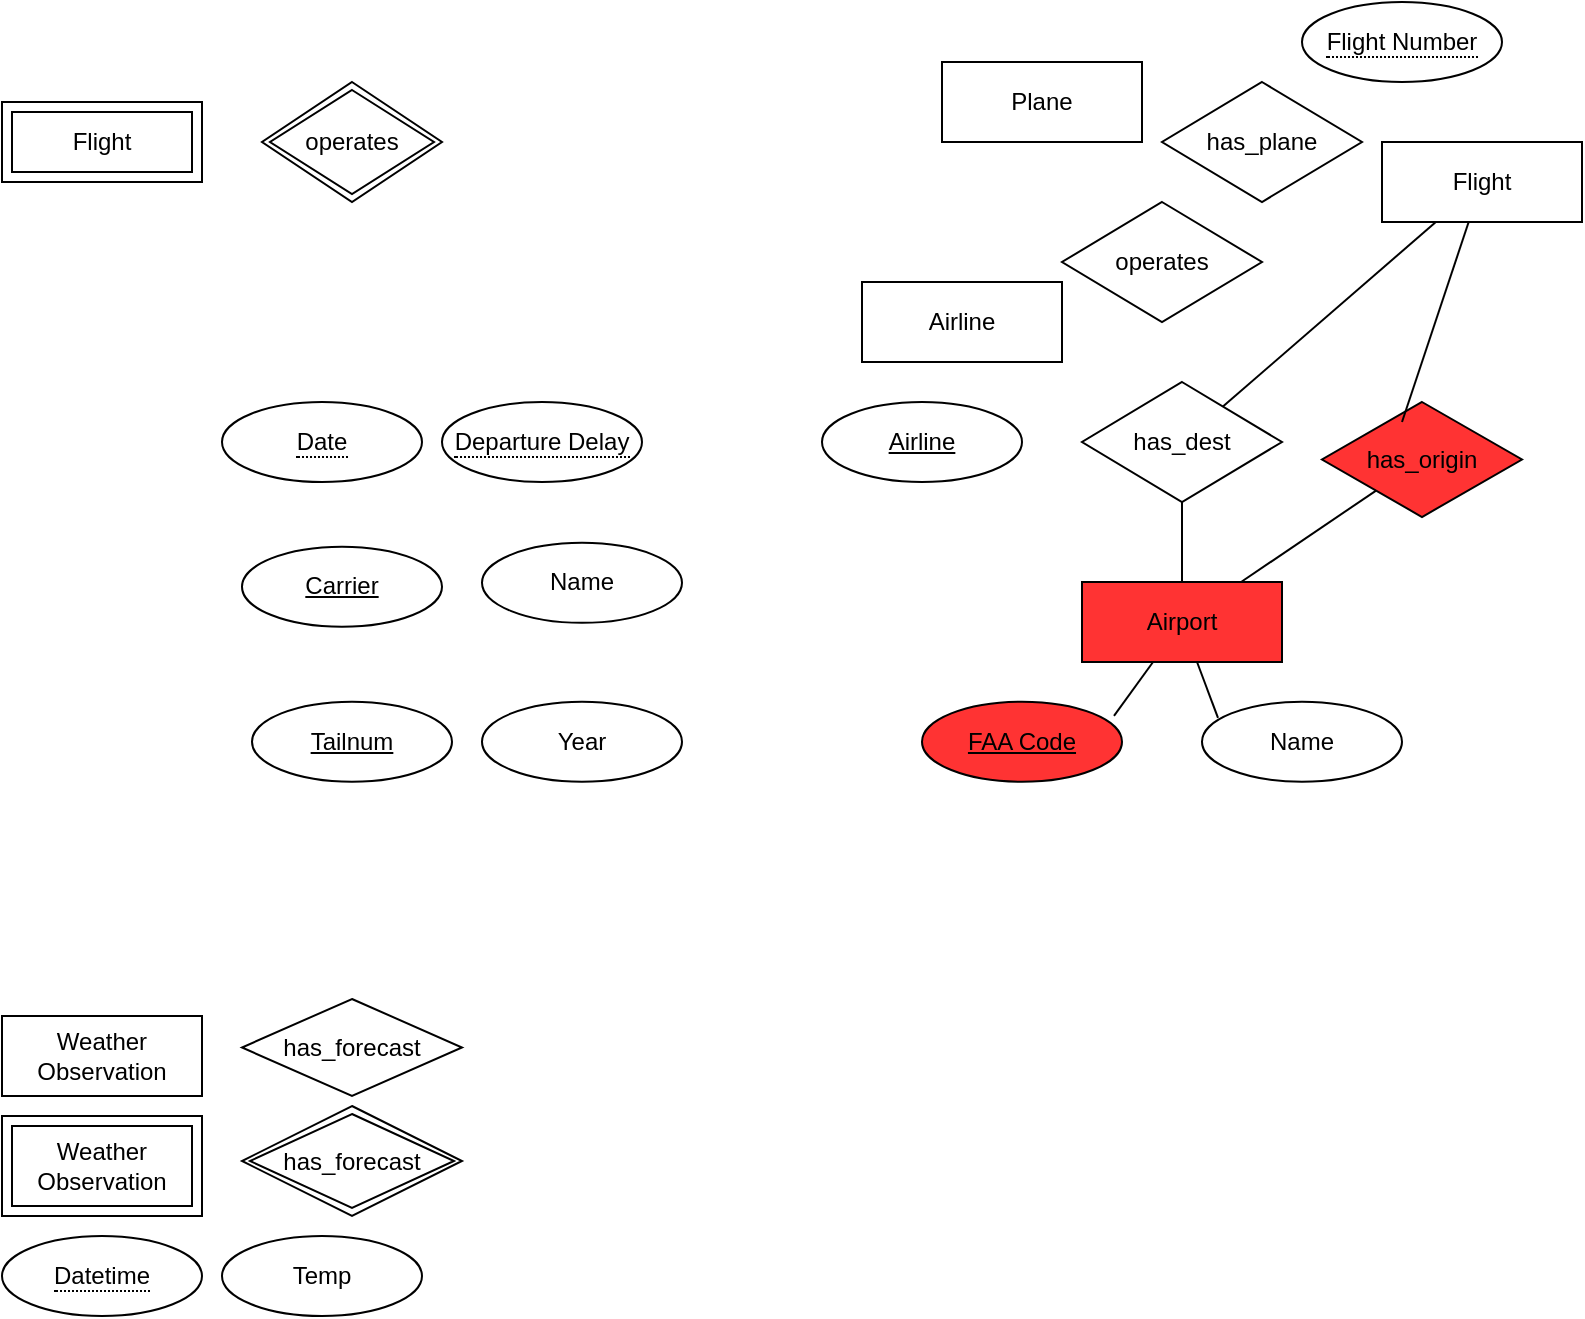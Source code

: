 <mxfile>
    <diagram id="7IQ0KzHX0b90F3QgN_Hj" name="Page-1">
        <mxGraphModel dx="749" dy="605" grid="1" gridSize="10" guides="1" tooltips="1" connect="1" arrows="1" fold="1" page="1" pageScale="1" pageWidth="850" pageHeight="1100" background="#FFFFFF" math="0" shadow="0" adaptiveColors="auto">
            <root>
                <mxCell id="0"/>
                <mxCell id="1" parent="0"/>
                <mxCell id="5" value="has_plane" style="shape=rhombus;perimeter=rhombusPerimeter;whiteSpace=wrap;html=1;align=center;" parent="1" vertex="1">
                    <mxGeometry x="610" y="40" width="100" height="60" as="geometry"/>
                </mxCell>
                <mxCell id="7" value="has_origin" style="shape=rhombus;perimeter=rhombusPerimeter;whiteSpace=wrap;html=1;align=center;fillColor=#FF3333;" parent="1" vertex="1">
                    <mxGeometry x="690" y="200" width="100" height="57.5" as="geometry"/>
                </mxCell>
                <mxCell id="8" value="Plane" style="whiteSpace=wrap;html=1;align=center;" parent="1" vertex="1">
                    <mxGeometry x="500" y="30" width="100" height="40" as="geometry"/>
                </mxCell>
                <mxCell id="9" value="Airline" style="whiteSpace=wrap;html=1;align=center;" parent="1" vertex="1">
                    <mxGeometry x="460" y="140" width="100" height="40" as="geometry"/>
                </mxCell>
                <mxCell id="10" value="Airport" style="whiteSpace=wrap;html=1;align=center;fillColor=#FF3333;" parent="1" vertex="1">
                    <mxGeometry x="570" y="290" width="100" height="40" as="geometry"/>
                </mxCell>
                <mxCell id="13" value="has_dest" style="shape=rhombus;perimeter=rhombusPerimeter;whiteSpace=wrap;html=1;align=center;" parent="1" vertex="1">
                    <mxGeometry x="570" y="190" width="100" height="60" as="geometry"/>
                </mxCell>
                <mxCell id="29" value="Carrier" style="ellipse;whiteSpace=wrap;html=1;align=center;fontStyle=4;" parent="1" vertex="1">
                    <mxGeometry x="150" y="272.36" width="100" height="40" as="geometry"/>
                </mxCell>
                <mxCell id="30" value="Name" style="ellipse;whiteSpace=wrap;html=1;align=center;" parent="1" vertex="1">
                    <mxGeometry x="270" y="270.43" width="100" height="40" as="geometry"/>
                </mxCell>
                <mxCell id="33" value="FAA Code" style="ellipse;whiteSpace=wrap;html=1;align=center;fontStyle=4;fillColor=#FF3333;" parent="1" vertex="1">
                    <mxGeometry x="490" y="349.86" width="100" height="40" as="geometry"/>
                </mxCell>
                <mxCell id="35" value="Tailnum" style="ellipse;whiteSpace=wrap;html=1;align=center;fontStyle=4;" parent="1" vertex="1">
                    <mxGeometry x="155" y="349.86" width="100" height="40" as="geometry"/>
                </mxCell>
                <mxCell id="36" value="Name" style="ellipse;whiteSpace=wrap;html=1;align=center;" parent="1" vertex="1">
                    <mxGeometry x="630" y="349.86" width="100" height="40" as="geometry"/>
                </mxCell>
                <mxCell id="54" value="Temp" style="ellipse;whiteSpace=wrap;html=1;align=center;" parent="1" vertex="1">
                    <mxGeometry x="140" y="617" width="100" height="40" as="geometry"/>
                </mxCell>
                <mxCell id="56" value="Weather Observation" style="shape=ext;margin=3;double=1;whiteSpace=wrap;html=1;align=center;" parent="1" vertex="1">
                    <mxGeometry x="30" y="557" width="100" height="50" as="geometry"/>
                </mxCell>
                <mxCell id="57" value="has_forecast" style="shape=rhombus;double=1;perimeter=rhombusPerimeter;whiteSpace=wrap;html=1;align=center;" parent="1" vertex="1">
                    <mxGeometry x="150" y="552" width="110" height="55" as="geometry"/>
                </mxCell>
                <mxCell id="62" value="&lt;span style=&quot;border-bottom: 1px dotted&quot;&gt;Datetime&lt;/span&gt;" style="ellipse;whiteSpace=wrap;html=1;align=center;" parent="1" vertex="1">
                    <mxGeometry x="30" y="617" width="100" height="40" as="geometry"/>
                </mxCell>
                <mxCell id="73" value="&lt;u&gt;Airline&lt;/u&gt;" style="ellipse;whiteSpace=wrap;html=1;align=center;" parent="1" vertex="1">
                    <mxGeometry x="440" y="200" width="100" height="40" as="geometry"/>
                </mxCell>
                <mxCell id="83" value="operates" style="shape=rhombus;double=1;perimeter=rhombusPerimeter;whiteSpace=wrap;html=1;align=center;" parent="1" vertex="1">
                    <mxGeometry x="160" y="40" width="90" height="60" as="geometry"/>
                </mxCell>
                <mxCell id="86" value="&lt;span style=&quot;border-bottom: 1px dotted&quot;&gt;Flight Number&lt;/span&gt;" style="ellipse;whiteSpace=wrap;html=1;align=center;" parent="1" vertex="1">
                    <mxGeometry x="680" width="100" height="40" as="geometry"/>
                </mxCell>
                <mxCell id="87" value="&lt;span style=&quot;border-bottom: 1px dotted&quot;&gt;Date&lt;/span&gt;" style="ellipse;whiteSpace=wrap;html=1;align=center;" parent="1" vertex="1">
                    <mxGeometry x="140" y="200" width="100" height="40" as="geometry"/>
                </mxCell>
                <mxCell id="88" value="&lt;span style=&quot;border-bottom: 1px dotted&quot;&gt;Departure Delay&lt;/span&gt;" style="ellipse;whiteSpace=wrap;html=1;align=center;" parent="1" vertex="1">
                    <mxGeometry x="250" y="200" width="100" height="40" as="geometry"/>
                </mxCell>
                <mxCell id="92" value="Year" style="ellipse;whiteSpace=wrap;html=1;align=center;" parent="1" vertex="1">
                    <mxGeometry x="270" y="349.86" width="100" height="40" as="geometry"/>
                </mxCell>
                <mxCell id="109" value="Weather Observation" style="whiteSpace=wrap;html=1;align=center;" parent="1" vertex="1">
                    <mxGeometry x="30" y="507" width="100" height="40" as="geometry"/>
                </mxCell>
                <mxCell id="110" value="has_forecast" style="shape=rhombus;perimeter=rhombusPerimeter;whiteSpace=wrap;html=1;align=center;" parent="1" vertex="1">
                    <mxGeometry x="150" y="498.5" width="110" height="48.5" as="geometry"/>
                </mxCell>
                <mxCell id="112" value="Flight" style="shape=ext;margin=3;double=1;whiteSpace=wrap;html=1;align=center;" parent="1" vertex="1">
                    <mxGeometry x="30" y="50" width="100" height="40" as="geometry"/>
                </mxCell>
                <mxCell id="113" value="Flight" style="whiteSpace=wrap;html=1;align=center;" parent="1" vertex="1">
                    <mxGeometry x="720" y="70" width="100" height="40" as="geometry"/>
                </mxCell>
                <mxCell id="114" value="operates" style="shape=rhombus;perimeter=rhombusPerimeter;whiteSpace=wrap;html=1;align=center;" parent="1" vertex="1">
                    <mxGeometry x="560" y="100" width="100" height="60" as="geometry"/>
                </mxCell>
                <mxCell id="115" value="" style="endArrow=none;html=1;entryX=0.96;entryY=0.178;entryDx=0;entryDy=0;entryPerimeter=0;fillColor=#FF3333;" parent="1" source="10" target="33" edge="1">
                    <mxGeometry width="50" height="50" relative="1" as="geometry">
                        <mxPoint x="500" y="290" as="sourcePoint"/>
                        <mxPoint x="550" y="240" as="targetPoint"/>
                        <Array as="points"/>
                    </mxGeometry>
                </mxCell>
                <mxCell id="116" value="" style="endArrow=none;html=1;exitX=0.08;exitY=0.203;exitDx=0;exitDy=0;exitPerimeter=0;" parent="1" source="36" target="10" edge="1">
                    <mxGeometry width="50" height="50" relative="1" as="geometry">
                        <mxPoint x="500" y="290" as="sourcePoint"/>
                        <mxPoint x="550" y="240" as="targetPoint"/>
                    </mxGeometry>
                </mxCell>
                <mxCell id="117" value="" style="endArrow=none;html=1;fillColor=#FF3333;" parent="1" source="10" target="7" edge="1">
                    <mxGeometry width="50" height="50" relative="1" as="geometry">
                        <mxPoint x="500" y="200" as="sourcePoint"/>
                        <mxPoint x="550" y="150" as="targetPoint"/>
                    </mxGeometry>
                </mxCell>
                <mxCell id="118" value="" style="endArrow=none;html=1;entryX=0.4;entryY=0.174;entryDx=0;entryDy=0;entryPerimeter=0;" parent="1" source="113" target="7" edge="1">
                    <mxGeometry width="50" height="50" relative="1" as="geometry">
                        <mxPoint x="500" y="200" as="sourcePoint"/>
                        <mxPoint x="550" y="150" as="targetPoint"/>
                    </mxGeometry>
                </mxCell>
                <mxCell id="119" value="" style="endArrow=none;html=1;" parent="1" source="113" target="13" edge="1">
                    <mxGeometry width="50" height="50" relative="1" as="geometry">
                        <mxPoint x="500" y="200" as="sourcePoint"/>
                        <mxPoint x="550" y="150" as="targetPoint"/>
                    </mxGeometry>
                </mxCell>
                <mxCell id="120" value="" style="endArrow=none;html=1;" parent="1" source="10" target="13" edge="1">
                    <mxGeometry width="50" height="50" relative="1" as="geometry">
                        <mxPoint x="500" y="200" as="sourcePoint"/>
                        <mxPoint x="550" y="150" as="targetPoint"/>
                    </mxGeometry>
                </mxCell>
            </root>
        </mxGraphModel>
    </diagram>
</mxfile>